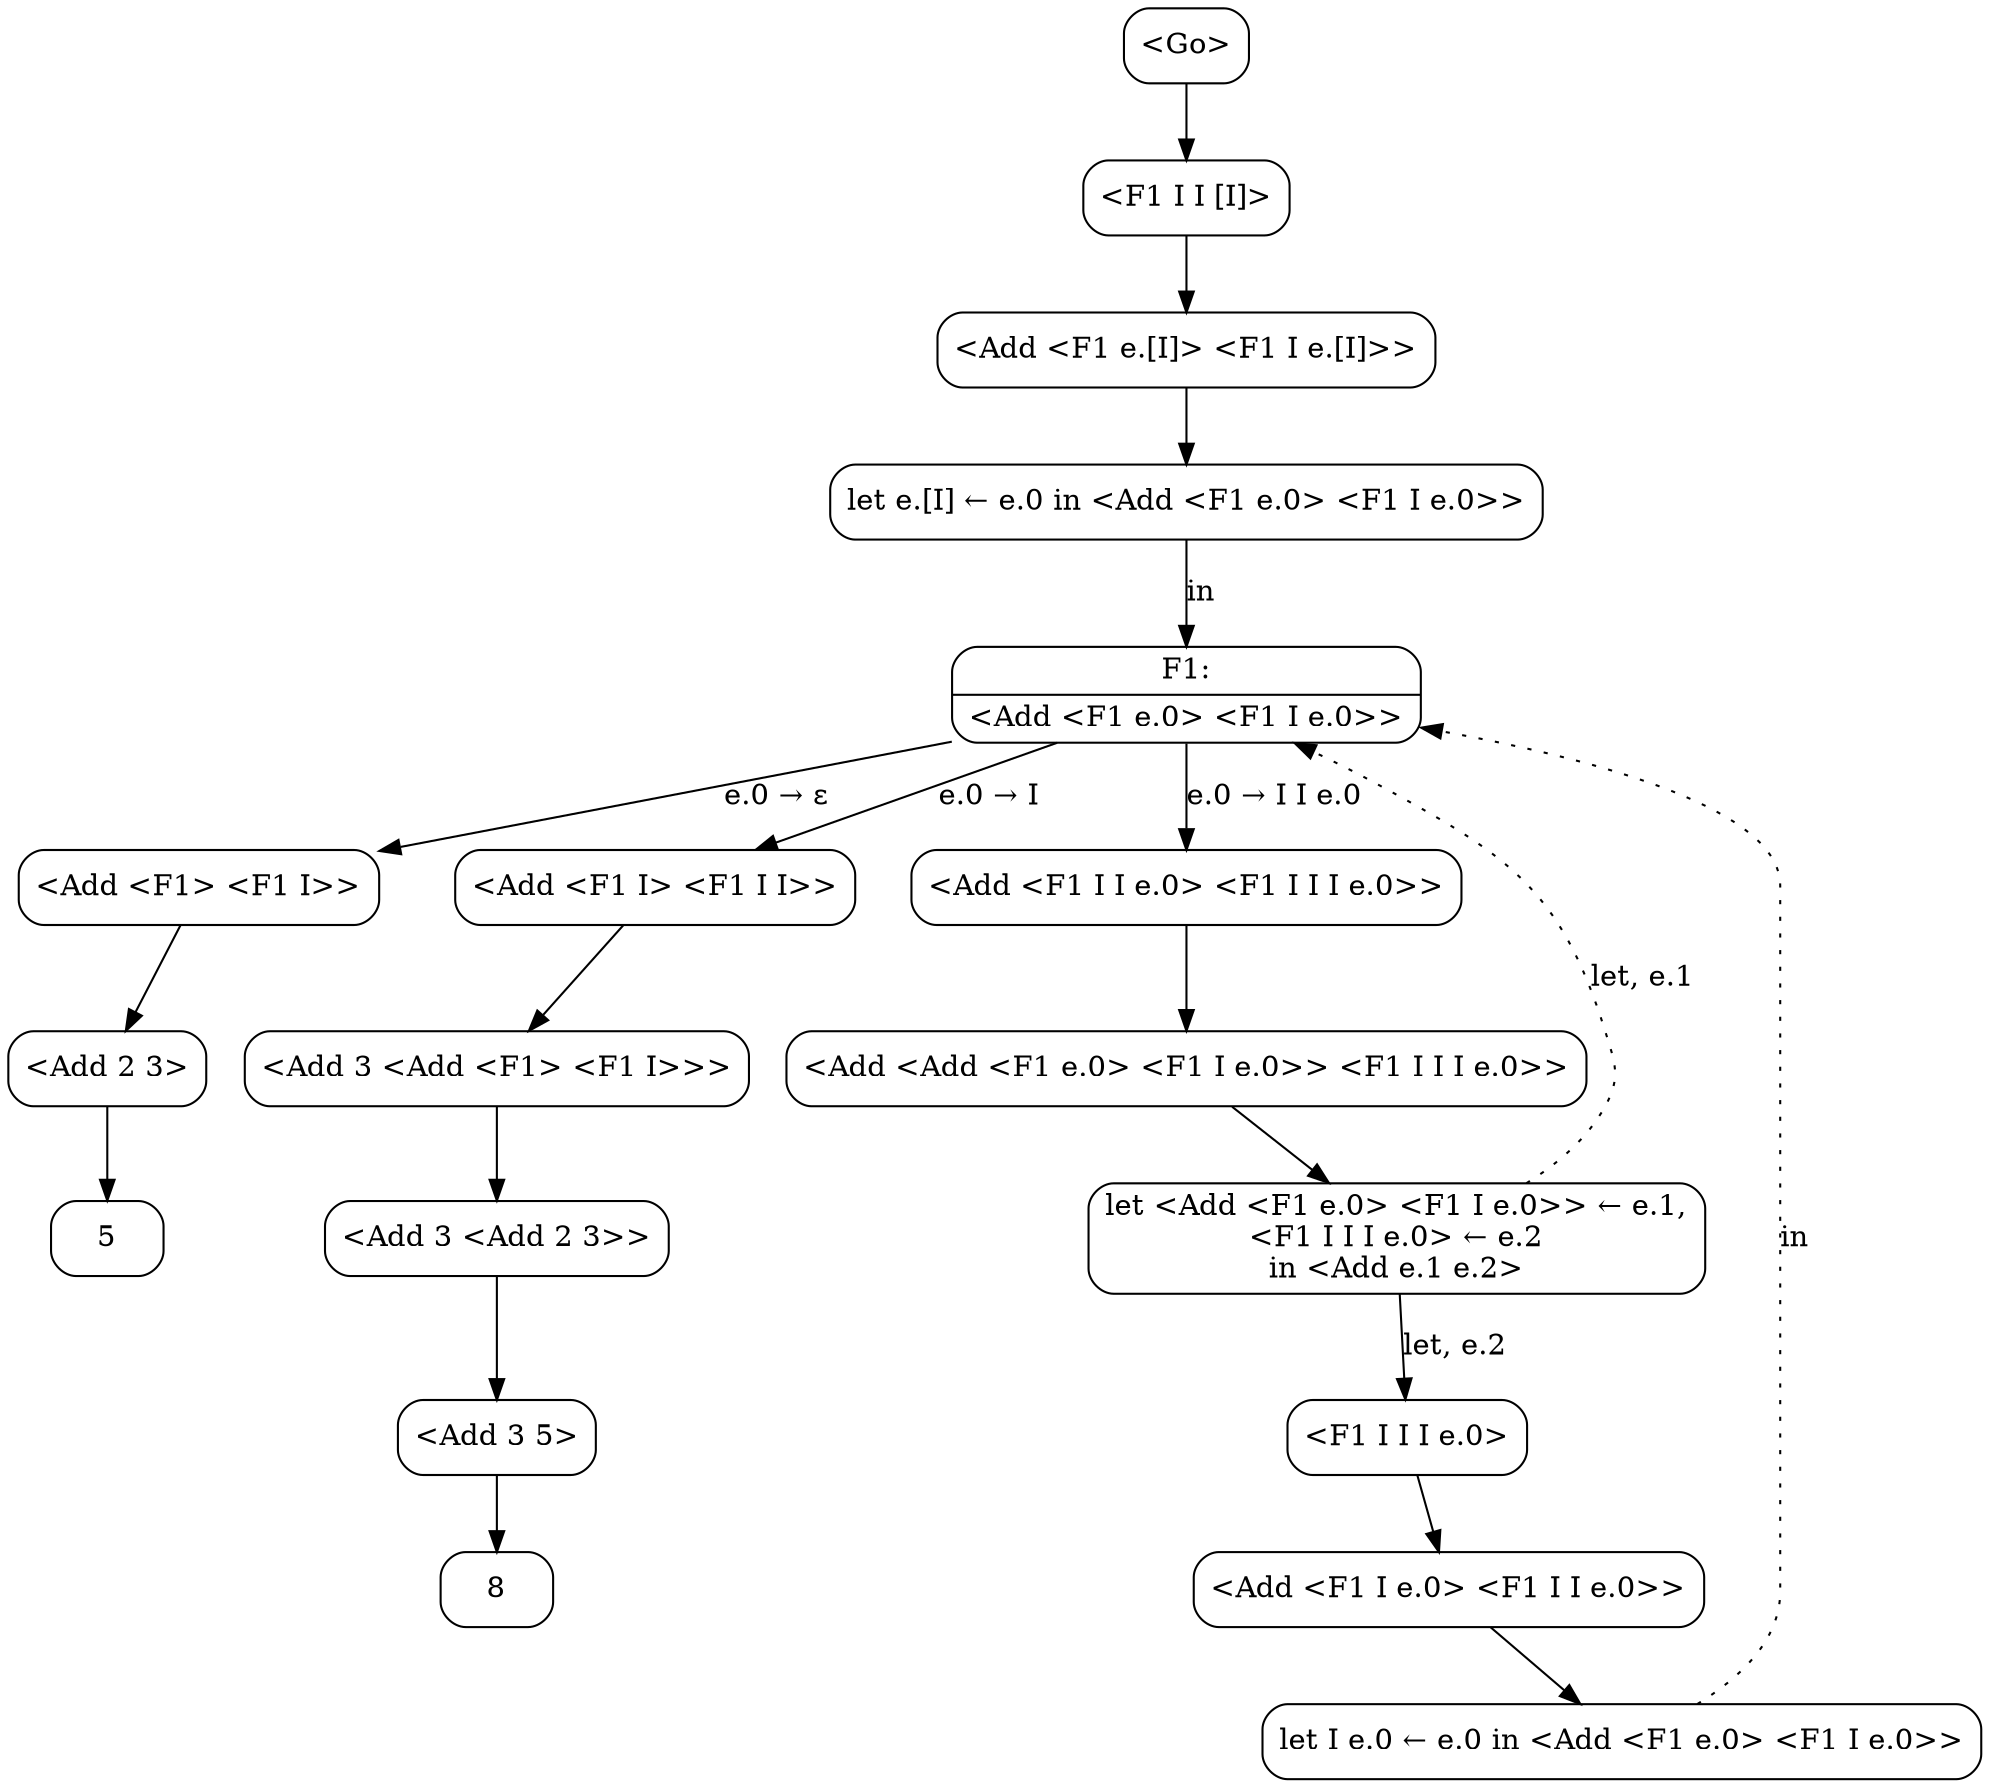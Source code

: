 digraph {
  node [shape=box, style=rounded];

  Go [label="<Go>"];
  C0 [label="<F1 I I [I]>"];
  Go -> C0;
  C1 [label="<Add <F1 e.[I]> <F1 I e.[I]>>"];
  C0 -> C1;
  C2 [label="let e.[I] ← e.0 in <Add <F1 e.0> <F1 I e.0>>"];
  C1 -> C2;
  F1 [shape=record, label="{F1:|\<Add \<F1 e.0\> \<F1 I e.0\>\>}"];
  C2 -> F1 [label="in"];
  C3 [label="<Add <F1> <F1 I>>"]
  F1 -> C3 [label="e.0 → ε"];
  C4 [label="<Add 2 3>"];
  C3 -> C4;
  C5 [label="5"];
  C4 -> C5;
  C6 [label="<Add <F1 I> <F1 I I>>"];
  F1 -> C6 [label="e.0 → I"];
  C6a [label="<Add 3 <Add <F1> <F1 I>>>"];
  C6 -> C6a;
  C6b [label="<Add 3 <Add 2 3>>"];
  C6a -> C6b
  C7 [label="<Add 3 5>"];
  C6b -> C7;
  C8 [label="8"];
  C7 -> C8;
  C9 [label="<Add <F1 I I e.0> <F1 I I I e.0>>"];
  F1 -> C9 [label="e.0 → I I e.0"];
  C10 [label="<Add <Add <F1 e.0> <F1 I e.0>> <F1 I I I e.0>>"];
  C9 -> C10;
  C11 [label="let <Add <F1 e.0> <F1 I e.0>> ← e.1,\n<F1 I I I e.0> ← e.2\nin <Add e.1 e.2>"];
  C10 -> C11;
  C11 -> F1 [label="let, e.1", style=dotted];
  C12 [label="<F1 I I I e.0>"];
  C11 -> C12 [label="let, e.2"];
  C13 [label="<Add <F1 I e.0> <F1 I I e.0>>"];
  C12 -> C13;
  C14 [label="let I e.0 ← e.0 in <Add <F1 e.0> <F1 I e.0>>"];
  C13 -> C14;
  C14 -> F1 [label="in", style=dotted];
}
